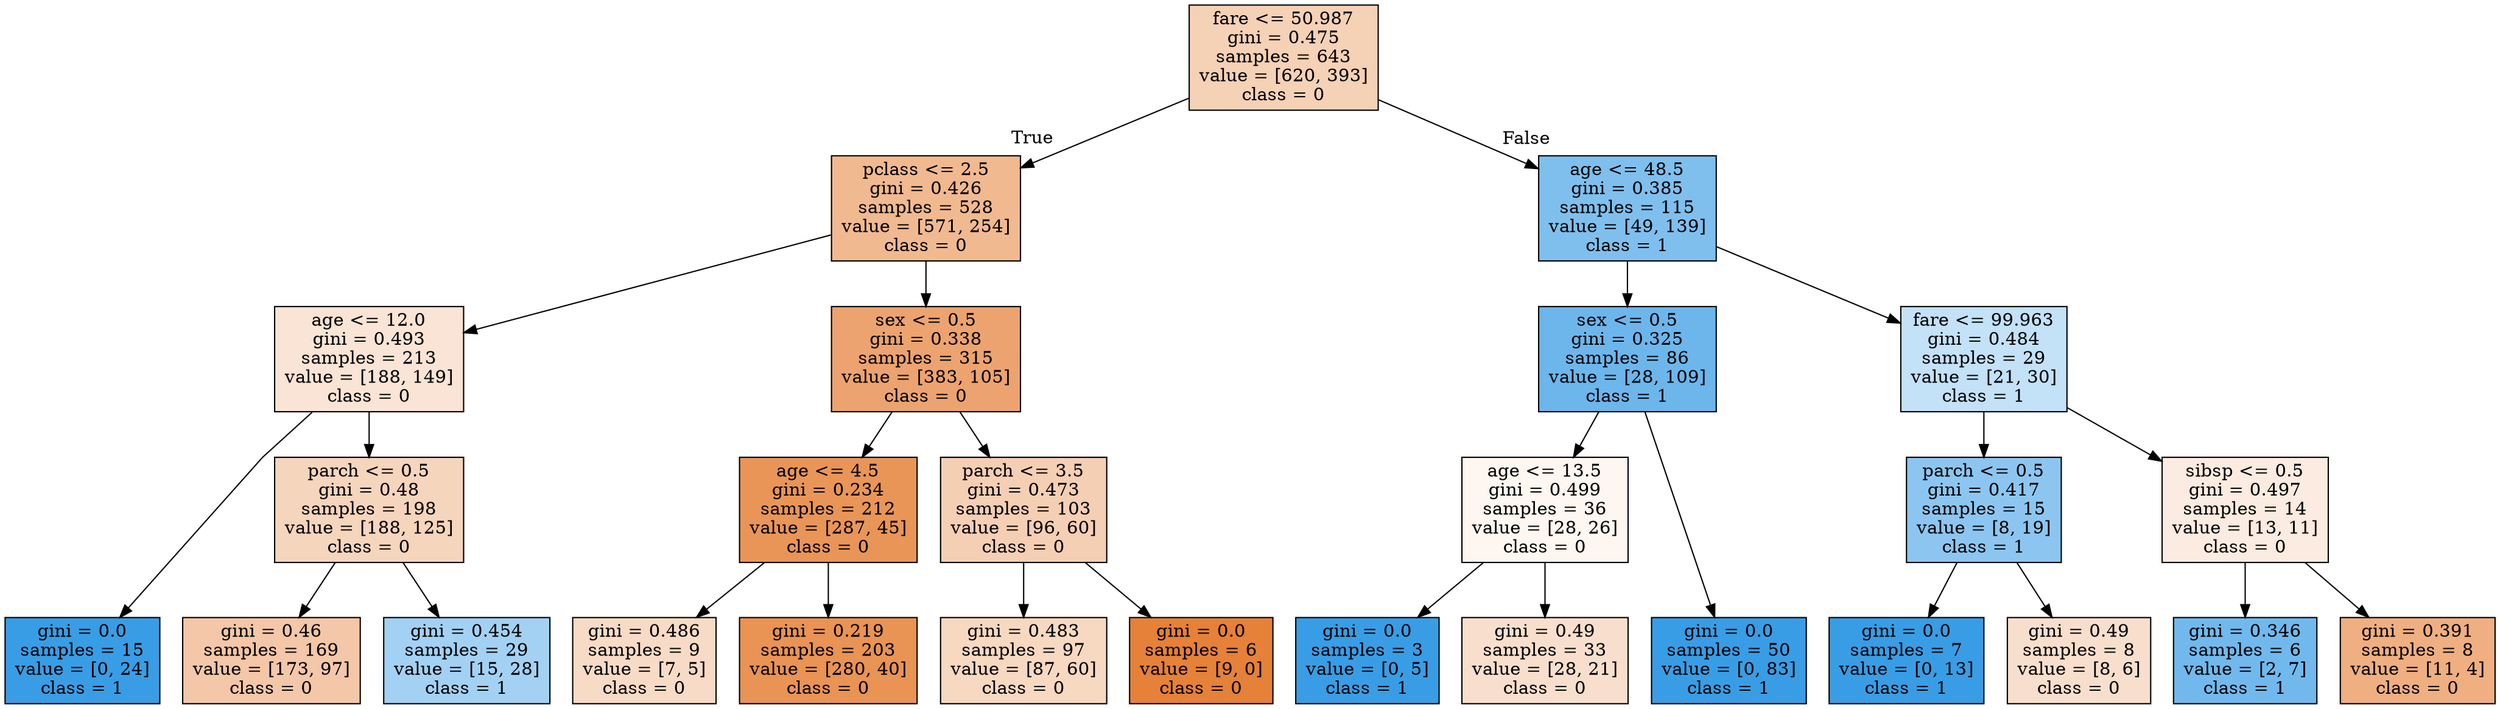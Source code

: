 digraph Tree {
node [shape=box, style="filled", color="black"] ;
graph [ranksep=equally, splines=polyline] ;
0 [label="fare <= 50.987\ngini = 0.475\nsamples = 643\nvalue = [620, 393]\nclass = 0", fillcolor="#e581395d"] ;
1 [label="pclass <= 2.5\ngini = 0.426\nsamples = 528\nvalue = [571, 254]\nclass = 0", fillcolor="#e581398e"] ;
0 -> 1 [labeldistance=2.5, labelangle=45, headlabel="True"] ;
2 [label="age <= 12.0\ngini = 0.493\nsamples = 213\nvalue = [188, 149]\nclass = 0", fillcolor="#e5813935"] ;
1 -> 2 ;
3 [label="gini = 0.0\nsamples = 15\nvalue = [0, 24]\nclass = 1", fillcolor="#399de5ff"] ;
2 -> 3 ;
4 [label="parch <= 0.5\ngini = 0.48\nsamples = 198\nvalue = [188, 125]\nclass = 0", fillcolor="#e5813955"] ;
2 -> 4 ;
5 [label="gini = 0.46\nsamples = 169\nvalue = [173, 97]\nclass = 0", fillcolor="#e5813970"] ;
4 -> 5 ;
6 [label="gini = 0.454\nsamples = 29\nvalue = [15, 28]\nclass = 1", fillcolor="#399de576"] ;
4 -> 6 ;
7 [label="sex <= 0.5\ngini = 0.338\nsamples = 315\nvalue = [383, 105]\nclass = 0", fillcolor="#e58139b9"] ;
1 -> 7 ;
8 [label="age <= 4.5\ngini = 0.234\nsamples = 212\nvalue = [287, 45]\nclass = 0", fillcolor="#e58139d7"] ;
7 -> 8 ;
9 [label="gini = 0.486\nsamples = 9\nvalue = [7, 5]\nclass = 0", fillcolor="#e5813949"] ;
8 -> 9 ;
10 [label="gini = 0.219\nsamples = 203\nvalue = [280, 40]\nclass = 0", fillcolor="#e58139db"] ;
8 -> 10 ;
11 [label="parch <= 3.5\ngini = 0.473\nsamples = 103\nvalue = [96, 60]\nclass = 0", fillcolor="#e5813960"] ;
7 -> 11 ;
12 [label="gini = 0.483\nsamples = 97\nvalue = [87, 60]\nclass = 0", fillcolor="#e581394f"] ;
11 -> 12 ;
13 [label="gini = 0.0\nsamples = 6\nvalue = [9, 0]\nclass = 0", fillcolor="#e58139ff"] ;
11 -> 13 ;
14 [label="age <= 48.5\ngini = 0.385\nsamples = 115\nvalue = [49, 139]\nclass = 1", fillcolor="#399de5a5"] ;
0 -> 14 [labeldistance=2.5, labelangle=-45, headlabel="False"] ;
15 [label="sex <= 0.5\ngini = 0.325\nsamples = 86\nvalue = [28, 109]\nclass = 1", fillcolor="#399de5bd"] ;
14 -> 15 ;
16 [label="age <= 13.5\ngini = 0.499\nsamples = 36\nvalue = [28, 26]\nclass = 0", fillcolor="#e5813912"] ;
15 -> 16 ;
17 [label="gini = 0.0\nsamples = 3\nvalue = [0, 5]\nclass = 1", fillcolor="#399de5ff"] ;
16 -> 17 ;
18 [label="gini = 0.49\nsamples = 33\nvalue = [28, 21]\nclass = 0", fillcolor="#e5813940"] ;
16 -> 18 ;
19 [label="gini = 0.0\nsamples = 50\nvalue = [0, 83]\nclass = 1", fillcolor="#399de5ff"] ;
15 -> 19 ;
20 [label="fare <= 99.963\ngini = 0.484\nsamples = 29\nvalue = [21, 30]\nclass = 1", fillcolor="#399de54d"] ;
14 -> 20 ;
21 [label="parch <= 0.5\ngini = 0.417\nsamples = 15\nvalue = [8, 19]\nclass = 1", fillcolor="#399de594"] ;
20 -> 21 ;
22 [label="gini = 0.0\nsamples = 7\nvalue = [0, 13]\nclass = 1", fillcolor="#399de5ff"] ;
21 -> 22 ;
23 [label="gini = 0.49\nsamples = 8\nvalue = [8, 6]\nclass = 0", fillcolor="#e5813940"] ;
21 -> 23 ;
24 [label="sibsp <= 0.5\ngini = 0.497\nsamples = 14\nvalue = [13, 11]\nclass = 0", fillcolor="#e5813927"] ;
20 -> 24 ;
25 [label="gini = 0.346\nsamples = 6\nvalue = [2, 7]\nclass = 1", fillcolor="#399de5b6"] ;
24 -> 25 ;
26 [label="gini = 0.391\nsamples = 8\nvalue = [11, 4]\nclass = 0", fillcolor="#e58139a2"] ;
24 -> 26 ;
{rank=same ; 0} ;
{rank=same ; 1; 14} ;
{rank=same ; 2; 7; 15; 20} ;
{rank=same ; 4; 8; 11; 16; 21; 24} ;
{rank=same ; 3; 5; 6; 9; 10; 12; 13; 17; 18; 19; 22; 23; 25; 26} ;
}
